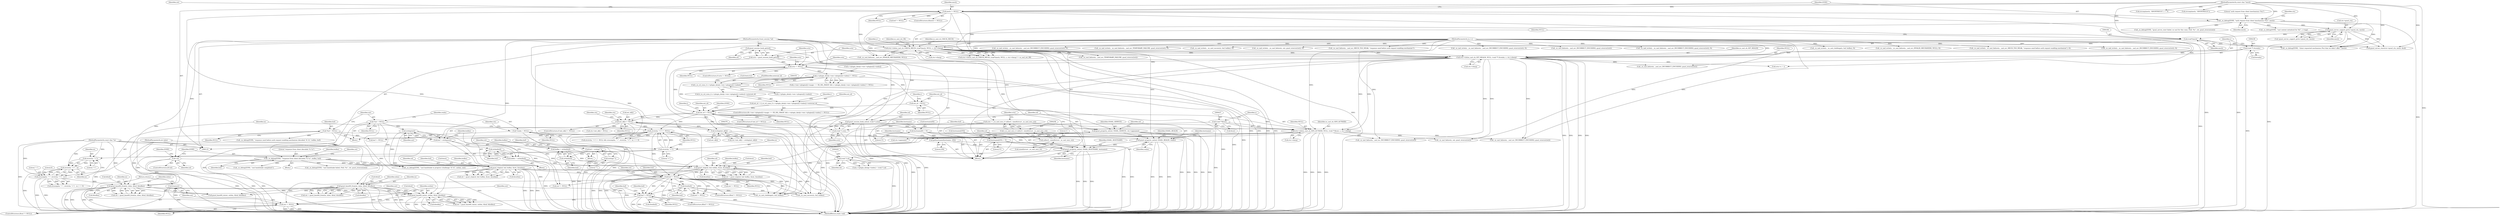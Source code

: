 digraph "0_jabberd2_8416ae54ecefa670534f27a31db71d048b9c7f16_0@API" {
"1000689" [label="(Call,free(out))"];
"1000686" [label="(Call,out != NULL)"];
"1000614" [label="(Call,gsasl_base64_to(out, outlen, &buf, &buflen))"];
"1000446" [label="(Call,strdup(out))"];
"1000144" [label="(Call,*out = NULL)"];
"1000486" [label="(Call,gsasl_base64_from(in, inlen, &buf, &buflen))"];
"1000456" [label="(Call,strstr(in, \"<\"))"];
"1000124" [label="(MethodParameterIn,const char *in)"];
"1000461" [label="(Call,strncmp(in, \"=\", strstr(in, \"<\") - in ))"];
"1000464" [label="(Call,strstr(in, \"<\") - in)"];
"1000465" [label="(Call,strstr(in, \"<\"))"];
"1000125" [label="(MethodParameterIn,int inlen)"];
"1000533" [label="(Call,gsasl_base64_from(in, inlen, &buf, &buflen))"];
"1000680" [label="(Call,buf != NULL)"];
"1000599" [label="(Call,buf != NULL)"];
"1000590" [label="(Call,gsasl_step(sd, buf, buflen, &out, &outlen))"];
"1000561" [label="(Call,!sd)"];
"1000122" [label="(MethodParameterIn,Gsasl_session *sd)"];
"1000583" [label="(Call,_sx_debug(ZONE, \"response from client (decoded: %.*s)\", buflen, buf))"];
"1000140" [label="(Call,*buf = NULL)"];
"1000521" [label="(Call,gsasl_step(sd, buf, buflen, &out, &outlen))"];
"1000423" [label="(Call,(void *) sd)"];
"1000301" [label="(Call,gsasl_property_set(sd, GSASL_HOSTNAME, hostname))"];
"1000284" [label="(Call,gsasl_property_set(sd, GSASL_REALM, realm))"];
"1000278" [label="(Call,gsasl_property_set(sd, GSASL_SERVICE, ctx->appname))"];
"1000273" [label="(Call,gsasl_session_hook_set(sd, (void *) sctx))"];
"1000247" [label="(Call,gsasl_session_hook_get(sd))"];
"1000275" [label="(Call,(void *) sctx)"];
"1000255" [label="(Call,sctx = (_sx_sasl_sess_t) calloc(1, sizeof(struct _sx_sasl_sess_st)))"];
"1000257" [label="(Call,(_sx_sasl_sess_t) calloc(1, sizeof(struct _sx_sasl_sess_st)))"];
"1000259" [label="(Call,calloc(1, sizeof(struct _sx_sasl_sess_st)))"];
"1000148" [label="(Call,*realm = NULL)"];
"1000293" [label="(Call,gethostname(hostname, 256))"];
"1000288" [label="(Call,hostname[0] = '\0')"];
"1000296" [label="(Call,hostname[255] = '\0')"];
"1000450" [label="(Call,strlen(buf))"];
"1000444" [label="(Call,buf = strdup(out))"];
"1000480" [label="(Call,strlen(buf))"];
"1000474" [label="(Call,buf = strdup(\"\"))"];
"1000476" [label="(Call,strdup(\"\"))"];
"1000478" [label="(Call,buflen = strlen(buf))"];
"1000448" [label="(Call,buflen = strlen(buf))"];
"1000436" [label="(Call,(void **)&out)"];
"1000455" [label="(Call,strstr(in, \"<\") != NULL)"];
"1000383" [label="(Call,ext_id[i] != NULL)"];
"1000395" [label="(Call,strdup(ext_id[i]))"];
"1000369" [label="(Call,ext_id != NULL)"];
"1000305" [label="(Call,ext_id = NULL)"];
"1000250" [label="(Call,sctx != NULL)"];
"1000245" [label="(Call,sctx = gsasl_session_hook_get(sd))"];
"1000234" [label="(Call,(ctx->cb)(sx_sasl_cb_GET_REALM, NULL, (void **) &realm, s, ctx->cbarg))"];
"1000181" [label="(Call,(ctx->cb)(sx_sasl_cb_CHECK_MECH, (void*)mech, NULL, s, ctx->cbarg))"];
"1000183" [label="(Call,(void*)mech)"];
"1000175" [label="(Call,gsasl_server_support_p(ctx->gsasl_ctx, mech))"];
"1000168" [label="(Call,_sx_debug(ZONE, \"auth request from client (mechanism=%s)\", mech))"];
"1000164" [label="(Call,mech != NULL)"];
"1000123" [label="(MethodParameterIn,const char *mech)"];
"1000120" [label="(MethodParameterIn,sx_t s)"];
"1000237" [label="(Call,(void **) &realm)"];
"1000349" [label="(Call,ext_id = ((_sx_ssl_conn_t) s->plugin_data[s->env->plugins[i]->index])->external_id)"];
"1000334" [label="(Call,s->plugin_data[s->env->plugins[i]->index] != NULL)"];
"1000352" [label="(Call,(_sx_ssl_conn_t) s->plugin_data[s->env->plugins[i]->index])"];
"1000433" [label="(Call,(ctx->cb)(sx_sasl_cb_GEN_AUTHZID, NULL, (void **)&out, s, ctx->cbarg))"];
"1000602" [label="(Call,free(buf))"];
"1000440" [label="(Identifier,s)"];
"1000680" [label="(Call,buf != NULL)"];
"1000175" [label="(Call,gsasl_server_support_p(ctx->gsasl_ctx, mech))"];
"1000188" [label="(Call,ctx->cbarg)"];
"1000249" [label="(ControlStructure,if (sctx != NULL))"];
"1000445" [label="(Identifier,buf)"];
"1000447" [label="(Identifier,out)"];
"1000349" [label="(Call,ext_id = ((_sx_ssl_conn_t) s->plugin_data[s->env->plugins[i]->index])->external_id)"];
"1000124" [label="(MethodParameterIn,const char *in)"];
"1000145" [label="(Identifier,out)"];
"1000166" [label="(Identifier,NULL)"];
"1000609" [label="(Call,_sx_debug(ZONE, \"sasl handshake completed\"))"];
"1000290" [label="(Identifier,hostname)"];
"1000530" [label="(Block,)"];
"1000531" [label="(Call,ret = gsasl_base64_from(in, inlen, &buf, &buflen))"];
"1000585" [label="(Literal,\"response from client (decoded: %.*s)\")"];
"1000564" [label="(Call,_sx_debug(ZONE, \"response send before auth request enabling mechanism (decoded: %.*s)\", buflen, buf))"];
"1000735" [label="(Call,_sx_sasl_failure(s, _sasl_err_INCORRECT_ENCODING, gsasl_strerror(ret)))"];
"1000435" [label="(Identifier,NULL)"];
"1000464" [label="(Call,strstr(in, \"<\") - in)"];
"1000617" [label="(Call,&buf)"];
"1000602" [label="(Call,free(buf))"];
"1000410" [label="(Identifier,ZONE)"];
"1000183" [label="(Call,(void*)mech)"];
"1000626" [label="(Call,_sx_nad_write(s, _sx_sasl_success(s, buf, buflen), 0))"];
"1000470" [label="(Block,)"];
"1000248" [label="(Identifier,sd)"];
"1000577" [label="(Call,buf != NULL)"];
"1000295" [label="(Literal,256)"];
"1000404" [label="(Identifier,ctx)"];
"1000247" [label="(Call,gsasl_session_hook_get(sd))"];
"1000513" [label="(Call,buf != NULL)"];
"1000583" [label="(Call,_sx_debug(ZONE, \"response from client (decoded: %.*s)\", buflen, buf))"];
"1000797" [label="(Call,_sx_nad_write(s, _sx_sasl_failure(s, out, gsasl_strerror(ret)), 0))"];
"1000590" [label="(Call,gsasl_step(sd, buf, buflen, &out, &outlen))"];
"1000689" [label="(Call,free(out))"];
"1000423" [label="(Call,(void *) sd)"];
"1000742" [label="(Call,buf != NULL)"];
"1000310" [label="(Identifier,i)"];
"1000250" [label="(Call,sctx != NULL)"];
"1000718" [label="(Call,_sx_sasl_challenge(s, buf, buflen))"];
"1000354" [label="(Call,s->plugin_data[s->env->plugins[i]->index])"];
"1000601" [label="(Identifier,NULL)"];
"1000433" [label="(Call,(ctx->cb)(sx_sasl_cb_GEN_AUTHZID, NULL, (void **)&out, s, ctx->cbarg))"];
"1000560" [label="(ControlStructure,if(!sd))"];
"1000169" [label="(Identifier,ZONE)"];
"1000351" [label="(Call,((_sx_ssl_conn_t) s->plugin_data[s->env->plugins[i]->index])->external_id)"];
"1000606" [label="(Identifier,ret)"];
"1000561" [label="(Call,!sd)"];
"1000599" [label="(Call,buf != NULL)"];
"1000444" [label="(Call,buf = strdup(out))"];
"1000286" [label="(Identifier,GSASL_REALM)"];
"1000253" [label="(Call,free(sctx))"];
"1000335" [label="(Call,s->plugin_data[s->env->plugins[i]->index])"];
"1000533" [label="(Call,gsasl_base64_from(in, inlen, &buf, &buflen))"];
"1000588" [label="(Call,ret = gsasl_step(sd, buf, buflen, &out, &outlen))"];
"1000167" [label="(Block,)"];
"1000489" [label="(Call,&buf)"];
"1000296" [label="(Call,hostname[255] = '\0')"];
"1000522" [label="(Identifier,sd)"];
"1000593" [label="(Identifier,buflen)"];
"1000805" [label="(MethodReturn,static void)"];
"1000565" [label="(Identifier,ZONE)"];
"1000176" [label="(Call,ctx->gsasl_ctx)"];
"1000383" [label="(Call,ext_id[i] != NULL)"];
"1000305" [label="(Call,ext_id = NULL)"];
"1000146" [label="(Identifier,NULL)"];
"1000690" [label="(Identifier,out)"];
"1000289" [label="(Call,hostname[0])"];
"1000462" [label="(Identifier,in)"];
"1000681" [label="(Identifier,buf)"];
"1000524" [label="(Identifier,buflen)"];
"1000182" [label="(Identifier,sx_sasl_cb_CHECK_MECH)"];
"1000475" [label="(Identifier,buf)"];
"1000755" [label="(Call,out != NULL)"];
"1000532" [label="(Identifier,ret)"];
"1000477" [label="(Literal,\"\")"];
"1000598" [label="(ControlStructure,if(buf != NULL))"];
"1000370" [label="(Identifier,ext_id)"];
"1000425" [label="(Identifier,sd)"];
"1000187" [label="(Identifier,s)"];
"1000460" [label="(Call,strncmp(in, \"=\", strstr(in, \"<\") - in ) == 0)"];
"1000278" [label="(Call,gsasl_property_set(sd, GSASL_SERVICE, ctx->appname))"];
"1000142" [label="(Identifier,NULL)"];
"1000126" [label="(Block,)"];
"1000120" [label="(MethodParameterIn,sx_t s)"];
"1000600" [label="(Identifier,buf)"];
"1000525" [label="(Call,&out)"];
"1000306" [label="(Identifier,ext_id)"];
"1000427" [label="(Call,strcmp(mech, \"ANONYMOUS\") == 0)"];
"1000468" [label="(Identifier,in)"];
"1000521" [label="(Call,gsasl_step(sd, buf, buflen, &out, &outlen))"];
"1000520" [label="(Identifier,ret)"];
"1000382" [label="(ControlStructure,if (ext_id[i] != NULL))"];
"1000251" [label="(Identifier,sctx)"];
"1000448" [label="(Call,buflen = strlen(buf))"];
"1000307" [label="(Identifier,NULL)"];
"1000679" [label="(ControlStructure,if(buf != NULL))"];
"1000799" [label="(Call,_sx_sasl_failure(s, out, gsasl_strerror(ret)))"];
"1000527" [label="(Call,&outlen)"];
"1000538" [label="(Call,&buflen)"];
"1000298" [label="(Identifier,hostname)"];
"1000389" [label="(Call,ctx->ext_id[i] = strdup(ext_id[i]))"];
"1000254" [label="(Identifier,sctx)"];
"1000242" [label="(Call,ctx->cbarg)"];
"1000255" [label="(Call,sctx = (_sx_sasl_sess_t) calloc(1, sizeof(struct _sx_sasl_sess_st)))"];
"1000294" [label="(Identifier,hostname)"];
"1000409" [label="(Call,_sx_debug(ZONE, \"sasl context initialised for %d\", s->tag))"];
"1000122" [label="(MethodParameterIn,Gsasl_session *sd)"];
"1000158" [label="(Identifier,ctx)"];
"1000616" [label="(Identifier,outlen)"];
"1000304" [label="(Identifier,hostname)"];
"1000334" [label="(Call,s->plugin_data[s->env->plugins[i]->index] != NULL)"];
"1000571" [label="(Call,_sx_sasl_failure(s, _sasl_err_MECH_TOO_WEAK, \"response send before auth request enabling mechanism\"))"];
"1000348" [label="(Identifier,NULL)"];
"1000207" [label="(Call,gsasl_server_start(ctx->gsasl_ctx, mech, &sd))"];
"1000469" [label="(Literal,0)"];
"1000301" [label="(Call,gsasl_property_set(sd, GSASL_HOSTNAME, hostname))"];
"1000628" [label="(Call,_sx_sasl_success(s, buf, buflen))"];
"1000292" [label="(Literal,'\0')"];
"1000697" [label="(Call,_sx_debug(ZONE, \"sasl handshake in progress (challenge: %.*s)\", outlen, out))"];
"1000733" [label="(Call,_sx_nad_write(s, _sx_sasl_failure(s, _sasl_err_INCORRECT_ENCODING, gsasl_strerror(ret)), 0))"];
"1000438" [label="(Call,&out)"];
"1000368" [label="(ControlStructure,if (ext_id != NULL))"];
"1000252" [label="(Identifier,NULL)"];
"1000165" [label="(Identifier,mech)"];
"1000586" [label="(Identifier,buflen)"];
"1000236" [label="(Identifier,NULL)"];
"1000536" [label="(Call,&buf)"];
"1000123" [label="(MethodParameterIn,const char *mech)"];
"1000149" [label="(Identifier,realm)"];
"1000519" [label="(Call,ret = gsasl_step(sd, buf, buflen, &out, &outlen))"];
"1000367" [label="(FieldIdentifier,external_id)"];
"1000164" [label="(Call,mech != NULL)"];
"1000685" [label="(ControlStructure,if(out != NULL))"];
"1000684" [label="(Identifier,buf)"];
"1000535" [label="(Identifier,inlen)"];
"1000239" [label="(Call,&realm)"];
"1000476" [label="(Call,strdup(\"\"))"];
"1000235" [label="(Identifier,sx_sasl_cb_GET_REALM)"];
"1000174" [label="(Call,!gsasl_server_support_p(ctx->gsasl_ctx, mech))"];
"1000465" [label="(Call,strstr(in, \"<\"))"];
"1000553" [label="(Call,_sx_sasl_failure(s, _sasl_err_INCORRECT_ENCODING, gsasl_strerror(ret)))"];
"1000375" [label="(Identifier,i)"];
"1000474" [label="(Call,buf = strdup(\"\"))"];
"1000589" [label="(Identifier,ret)"];
"1000280" [label="(Identifier,GSASL_SERVICE)"];
"1000171" [label="(Identifier,mech)"];
"1000484" [label="(Call,ret = gsasl_base64_from(in, inlen, &buf, &buflen))"];
"1000369" [label="(Call,ext_id != NULL)"];
"1000261" [label="(Call,sizeof(struct _sx_sasl_sess_st))"];
"1000237" [label="(Call,(void **) &realm)"];
"1000219" [label="(Call,_sx_debug(ZONE, \"gsasl_server_start failed, no sasl for this conn; (%d): %s\", ret, gsasl_strerror(ret)))"];
"1000614" [label="(Call,gsasl_base64_to(out, outlen, &buf, &buflen))"];
"1000293" [label="(Call,gethostname(hostname, 256))"];
"1000612" [label="(Call,ret = gsasl_base64_to(out, outlen, &buf, &buflen))"];
"1000163" [label="(ControlStructure,if(mech != NULL))"];
"1000504" [label="(Call,_sx_nad_write(s, _sx_sasl_failure(s, _sasl_err_INCORRECT_ENCODING, gsasl_strerror(ret)), 0))"];
"1000401" [label="(Call,ctx->ext_id[i] = NULL)"];
"1000506" [label="(Call,_sx_sasl_failure(s, _sasl_err_INCORRECT_ENCODING, gsasl_strerror(ret)))"];
"1000260" [label="(Literal,1)"];
"1000454" [label="(Call,strstr(in, \"<\") != NULL && strncmp(in, \"=\", strstr(in, \"<\") - in ) == 0)"];
"1000387" [label="(Identifier,NULL)"];
"1000392" [label="(Identifier,ctx)"];
"1000256" [label="(Identifier,sctx)"];
"1000259" [label="(Call,calloc(1, sizeof(struct _sx_sasl_sess_st)))"];
"1000384" [label="(Call,ext_id[i])"];
"1000141" [label="(Identifier,buf)"];
"1000177" [label="(Identifier,ctx)"];
"1000241" [label="(Identifier,s)"];
"1000279" [label="(Identifier,sd)"];
"1000673" [label="(Call,_sx_sasl_failure(s, _sasl_err_INCORRECT_ENCODING, gsasl_strerror(ret)))"];
"1000461" [label="(Call,strncmp(in, \"=\", strstr(in, \"<\") - in ))"];
"1000446" [label="(Call,strdup(out))"];
"1000686" [label="(Call,out != NULL)"];
"1000415" [label="(Call,s->plugin_data[p->index] = (void *) sd)"];
"1000321" [label="(ControlStructure,if(s->env->plugins[i]->magic == SX_SSL_MAGIC && s->plugin_data[s->env->plugins[i]->index] != NULL))"];
"1000322" [label="(Call,s->env->plugins[i]->magic == SX_SSL_MAGIC && s->plugin_data[s->env->plugins[i]->index] != NULL)"];
"1000234" [label="(Call,(ctx->cb)(sx_sasl_cb_GET_REALM, NULL, (void **) &realm, s, ctx->cbarg))"];
"1000284" [label="(Call,gsasl_property_set(sd, GSASL_REALM, realm))"];
"1000140" [label="(Call,*buf = NULL)"];
"1000491" [label="(Call,&buflen)"];
"1000479" [label="(Identifier,buflen)"];
"1000463" [label="(Literal,\"=\")"];
"1000148" [label="(Call,*realm = NULL)"];
"1000704" [label="(Call,gsasl_base64_to(out, outlen, &buf, &buflen))"];
"1000300" [label="(Literal,'\0')"];
"1000191" [label="(Identifier,sx_sasl_ret_OK)"];
"1000487" [label="(Identifier,in)"];
"1000687" [label="(Identifier,out)"];
"1000168" [label="(Call,_sx_debug(ZONE, \"auth request from client (mechanism=%s)\", mech))"];
"1000144" [label="(Call,*out = NULL)"];
"1000748" [label="(Call,out != NULL)"];
"1000523" [label="(Identifier,buf)"];
"1000441" [label="(Call,ctx->cbarg)"];
"1000193" [label="(Call,_sx_debug(ZONE, \"client requested mechanism (%s) that we didn't offer\", mech))"];
"1000596" [label="(Call,&outlen)"];
"1000287" [label="(Identifier,realm)"];
"1000466" [label="(Identifier,in)"];
"1000436" [label="(Call,(void **)&out)"];
"1000185" [label="(Identifier,mech)"];
"1000179" [label="(Identifier,mech)"];
"1000716" [label="(Call,_sx_nad_write(s, _sx_sasl_challenge(s, buf, buflen), 0))"];
"1000263" [label="(Call,sctx->s = s)"];
"1000451" [label="(Identifier,buf)"];
"1000449" [label="(Identifier,buflen)"];
"1000245" [label="(Call,sctx = gsasl_session_hook_get(sd))"];
"1000197" [label="(Call,_sx_nad_write(s, _sx_sasl_failure(s, _sasl_err_INVALID_MECHANISM, NULL), 0))"];
"1000432" [label="(Block,)"];
"1000302" [label="(Identifier,sd)"];
"1000450" [label="(Call,strlen(buf))"];
"1000459" [label="(Identifier,NULL)"];
"1000467" [label="(Literal,\"<\")"];
"1000619" [label="(Call,&buflen)"];
"1000180" [label="(Call,(ctx->cb)(sx_sasl_cb_CHECK_MECH, (void*)mech, NULL, s, ctx->cbarg) != sx_sasl_ret_OK)"];
"1000281" [label="(Call,ctx->appname)"];
"1000396" [label="(Call,ext_id[i])"];
"1000480" [label="(Call,strlen(buf))"];
"1000274" [label="(Identifier,sd)"];
"1000170" [label="(Literal,\"auth request from client (mechanism=%s)\")"];
"1000615" [label="(Identifier,out)"];
"1000682" [label="(Identifier,NULL)"];
"1000277" [label="(Identifier,sctx)"];
"1000428" [label="(Call,strcmp(mech, \"ANONYMOUS\"))"];
"1000456" [label="(Call,strstr(in, \"<\"))"];
"1000455" [label="(Call,strstr(in, \"<\") != NULL)"];
"1000481" [label="(Identifier,buf)"];
"1000591" [label="(Identifier,sd)"];
"1000181" [label="(Call,(ctx->cb)(sx_sasl_cb_CHECK_MECH, (void*)mech, NULL, s, ctx->cbarg))"];
"1000125" [label="(MethodParameterIn,int inlen)"];
"1000478" [label="(Call,buflen = strlen(buf))"];
"1000603" [label="(Identifier,buf)"];
"1000569" [label="(Call,_sx_nad_write(s, _sx_sasl_failure(s, _sasl_err_MECH_TOO_WEAK, \"response send before auth request enabling mechanism\"), 0))"];
"1000458" [label="(Literal,\"<\")"];
"1000273" [label="(Call,gsasl_session_hook_set(sd, (void *) sctx))"];
"1000371" [label="(Identifier,NULL)"];
"1000186" [label="(Identifier,NULL)"];
"1000350" [label="(Identifier,ext_id)"];
"1000457" [label="(Identifier,in)"];
"1000592" [label="(Identifier,buf)"];
"1000584" [label="(Identifier,ZONE)"];
"1000303" [label="(Identifier,GSASL_HOSTNAME)"];
"1000297" [label="(Call,hostname[255])"];
"1000691" [label="(Return,return;)"];
"1000534" [label="(Identifier,in)"];
"1000199" [label="(Call,_sx_sasl_failure(s, _sasl_err_INVALID_MECHANISM, NULL))"];
"1000395" [label="(Call,strdup(ext_id[i]))"];
"1000671" [label="(Call,_sx_nad_write(s, _sx_sasl_failure(s, _sasl_err_INCORRECT_ENCODING, gsasl_strerror(ret)), 0))"];
"1000488" [label="(Identifier,inlen)"];
"1000551" [label="(Call,_sx_nad_write(s, _sx_sasl_failure(s, _sasl_err_INCORRECT_ENCODING, gsasl_strerror(ret)), 0))"];
"1000486" [label="(Call,gsasl_base64_from(in, inlen, &buf, &buflen))"];
"1000257" [label="(Call,(_sx_sasl_sess_t) calloc(1, sizeof(struct _sx_sasl_sess_st)))"];
"1000227" [label="(Call,_sx_sasl_failure(s, _sasl_err_TEMPORARY_FAILURE, gsasl_strerror(ret)))"];
"1000760" [label="(Call,_sx_debug(ZONE, \"sasl handshake failed; (%d): %s\", ret, gsasl_strerror(ret)))"];
"1000288" [label="(Call,hostname[0] = '\0')"];
"1000352" [label="(Call,(_sx_ssl_conn_t) s->plugin_data[s->env->plugins[i]->index])"];
"1000594" [label="(Call,&out)"];
"1000562" [label="(Identifier,sd)"];
"1000150" [label="(Identifier,NULL)"];
"1000688" [label="(Identifier,NULL)"];
"1000275" [label="(Call,(void *) sctx)"];
"1000587" [label="(Identifier,buf)"];
"1000285" [label="(Identifier,sd)"];
"1000434" [label="(Identifier,sx_sasl_cb_GEN_AUTHZID)"];
"1000265" [label="(Identifier,sctx)"];
"1000225" [label="(Call,_sx_nad_write(s, _sx_sasl_failure(s, _sasl_err_TEMPORARY_FAILURE, gsasl_strerror(ret)), 0))"];
"1000320" [label="(Identifier,i)"];
"1000246" [label="(Identifier,sctx)"];
"1000683" [label="(Call,free(buf))"];
"1000689" -> "1000685"  [label="AST: "];
"1000689" -> "1000690"  [label="CFG: "];
"1000690" -> "1000689"  [label="AST: "];
"1000691" -> "1000689"  [label="CFG: "];
"1000689" -> "1000805"  [label="DDG: "];
"1000686" -> "1000689"  [label="DDG: "];
"1000686" -> "1000685"  [label="AST: "];
"1000686" -> "1000688"  [label="CFG: "];
"1000687" -> "1000686"  [label="AST: "];
"1000688" -> "1000686"  [label="AST: "];
"1000690" -> "1000686"  [label="CFG: "];
"1000691" -> "1000686"  [label="CFG: "];
"1000686" -> "1000805"  [label="DDG: "];
"1000686" -> "1000805"  [label="DDG: "];
"1000686" -> "1000805"  [label="DDG: "];
"1000614" -> "1000686"  [label="DDG: "];
"1000680" -> "1000686"  [label="DDG: "];
"1000599" -> "1000686"  [label="DDG: "];
"1000614" -> "1000612"  [label="AST: "];
"1000614" -> "1000619"  [label="CFG: "];
"1000615" -> "1000614"  [label="AST: "];
"1000616" -> "1000614"  [label="AST: "];
"1000617" -> "1000614"  [label="AST: "];
"1000619" -> "1000614"  [label="AST: "];
"1000612" -> "1000614"  [label="CFG: "];
"1000614" -> "1000805"  [label="DDG: "];
"1000614" -> "1000805"  [label="DDG: "];
"1000614" -> "1000805"  [label="DDG: "];
"1000614" -> "1000612"  [label="DDG: "];
"1000614" -> "1000612"  [label="DDG: "];
"1000614" -> "1000612"  [label="DDG: "];
"1000614" -> "1000612"  [label="DDG: "];
"1000446" -> "1000614"  [label="DDG: "];
"1000144" -> "1000614"  [label="DDG: "];
"1000486" -> "1000614"  [label="DDG: "];
"1000486" -> "1000614"  [label="DDG: "];
"1000533" -> "1000614"  [label="DDG: "];
"1000533" -> "1000614"  [label="DDG: "];
"1000446" -> "1000444"  [label="AST: "];
"1000446" -> "1000447"  [label="CFG: "];
"1000447" -> "1000446"  [label="AST: "];
"1000444" -> "1000446"  [label="CFG: "];
"1000446" -> "1000444"  [label="DDG: "];
"1000144" -> "1000446"  [label="DDG: "];
"1000446" -> "1000697"  [label="DDG: "];
"1000446" -> "1000755"  [label="DDG: "];
"1000144" -> "1000126"  [label="AST: "];
"1000144" -> "1000146"  [label="CFG: "];
"1000145" -> "1000144"  [label="AST: "];
"1000146" -> "1000144"  [label="AST: "];
"1000149" -> "1000144"  [label="CFG: "];
"1000144" -> "1000805"  [label="DDG: "];
"1000144" -> "1000697"  [label="DDG: "];
"1000144" -> "1000755"  [label="DDG: "];
"1000486" -> "1000484"  [label="AST: "];
"1000486" -> "1000491"  [label="CFG: "];
"1000487" -> "1000486"  [label="AST: "];
"1000488" -> "1000486"  [label="AST: "];
"1000489" -> "1000486"  [label="AST: "];
"1000491" -> "1000486"  [label="AST: "];
"1000484" -> "1000486"  [label="CFG: "];
"1000486" -> "1000805"  [label="DDG: "];
"1000486" -> "1000805"  [label="DDG: "];
"1000486" -> "1000805"  [label="DDG: "];
"1000486" -> "1000805"  [label="DDG: "];
"1000486" -> "1000484"  [label="DDG: "];
"1000486" -> "1000484"  [label="DDG: "];
"1000486" -> "1000484"  [label="DDG: "];
"1000486" -> "1000484"  [label="DDG: "];
"1000456" -> "1000486"  [label="DDG: "];
"1000461" -> "1000486"  [label="DDG: "];
"1000124" -> "1000486"  [label="DDG: "];
"1000125" -> "1000486"  [label="DDG: "];
"1000486" -> "1000704"  [label="DDG: "];
"1000486" -> "1000704"  [label="DDG: "];
"1000456" -> "1000455"  [label="AST: "];
"1000456" -> "1000458"  [label="CFG: "];
"1000457" -> "1000456"  [label="AST: "];
"1000458" -> "1000456"  [label="AST: "];
"1000459" -> "1000456"  [label="CFG: "];
"1000456" -> "1000805"  [label="DDG: "];
"1000456" -> "1000455"  [label="DDG: "];
"1000456" -> "1000455"  [label="DDG: "];
"1000124" -> "1000456"  [label="DDG: "];
"1000456" -> "1000465"  [label="DDG: "];
"1000124" -> "1000119"  [label="AST: "];
"1000124" -> "1000805"  [label="DDG: "];
"1000124" -> "1000461"  [label="DDG: "];
"1000124" -> "1000465"  [label="DDG: "];
"1000124" -> "1000464"  [label="DDG: "];
"1000124" -> "1000533"  [label="DDG: "];
"1000461" -> "1000460"  [label="AST: "];
"1000461" -> "1000464"  [label="CFG: "];
"1000462" -> "1000461"  [label="AST: "];
"1000463" -> "1000461"  [label="AST: "];
"1000464" -> "1000461"  [label="AST: "];
"1000469" -> "1000461"  [label="CFG: "];
"1000461" -> "1000805"  [label="DDG: "];
"1000461" -> "1000805"  [label="DDG: "];
"1000461" -> "1000460"  [label="DDG: "];
"1000461" -> "1000460"  [label="DDG: "];
"1000461" -> "1000460"  [label="DDG: "];
"1000464" -> "1000461"  [label="DDG: "];
"1000464" -> "1000461"  [label="DDG: "];
"1000464" -> "1000468"  [label="CFG: "];
"1000465" -> "1000464"  [label="AST: "];
"1000468" -> "1000464"  [label="AST: "];
"1000464" -> "1000805"  [label="DDG: "];
"1000465" -> "1000464"  [label="DDG: "];
"1000465" -> "1000464"  [label="DDG: "];
"1000465" -> "1000467"  [label="CFG: "];
"1000466" -> "1000465"  [label="AST: "];
"1000467" -> "1000465"  [label="AST: "];
"1000468" -> "1000465"  [label="CFG: "];
"1000125" -> "1000119"  [label="AST: "];
"1000125" -> "1000805"  [label="DDG: "];
"1000125" -> "1000533"  [label="DDG: "];
"1000533" -> "1000531"  [label="AST: "];
"1000533" -> "1000538"  [label="CFG: "];
"1000534" -> "1000533"  [label="AST: "];
"1000535" -> "1000533"  [label="AST: "];
"1000536" -> "1000533"  [label="AST: "];
"1000538" -> "1000533"  [label="AST: "];
"1000531" -> "1000533"  [label="CFG: "];
"1000533" -> "1000805"  [label="DDG: "];
"1000533" -> "1000805"  [label="DDG: "];
"1000533" -> "1000805"  [label="DDG: "];
"1000533" -> "1000805"  [label="DDG: "];
"1000533" -> "1000531"  [label="DDG: "];
"1000533" -> "1000531"  [label="DDG: "];
"1000533" -> "1000531"  [label="DDG: "];
"1000533" -> "1000531"  [label="DDG: "];
"1000533" -> "1000704"  [label="DDG: "];
"1000533" -> "1000704"  [label="DDG: "];
"1000680" -> "1000679"  [label="AST: "];
"1000680" -> "1000682"  [label="CFG: "];
"1000681" -> "1000680"  [label="AST: "];
"1000682" -> "1000680"  [label="AST: "];
"1000684" -> "1000680"  [label="CFG: "];
"1000687" -> "1000680"  [label="CFG: "];
"1000680" -> "1000805"  [label="DDG: "];
"1000680" -> "1000805"  [label="DDG: "];
"1000599" -> "1000680"  [label="DDG: "];
"1000599" -> "1000680"  [label="DDG: "];
"1000602" -> "1000680"  [label="DDG: "];
"1000680" -> "1000683"  [label="DDG: "];
"1000599" -> "1000598"  [label="AST: "];
"1000599" -> "1000601"  [label="CFG: "];
"1000600" -> "1000599"  [label="AST: "];
"1000601" -> "1000599"  [label="AST: "];
"1000603" -> "1000599"  [label="CFG: "];
"1000606" -> "1000599"  [label="CFG: "];
"1000599" -> "1000805"  [label="DDG: "];
"1000599" -> "1000805"  [label="DDG: "];
"1000590" -> "1000599"  [label="DDG: "];
"1000521" -> "1000599"  [label="DDG: "];
"1000455" -> "1000599"  [label="DDG: "];
"1000164" -> "1000599"  [label="DDG: "];
"1000433" -> "1000599"  [label="DDG: "];
"1000599" -> "1000602"  [label="DDG: "];
"1000599" -> "1000628"  [label="DDG: "];
"1000599" -> "1000718"  [label="DDG: "];
"1000599" -> "1000742"  [label="DDG: "];
"1000599" -> "1000742"  [label="DDG: "];
"1000599" -> "1000748"  [label="DDG: "];
"1000599" -> "1000755"  [label="DDG: "];
"1000590" -> "1000588"  [label="AST: "];
"1000590" -> "1000596"  [label="CFG: "];
"1000591" -> "1000590"  [label="AST: "];
"1000592" -> "1000590"  [label="AST: "];
"1000593" -> "1000590"  [label="AST: "];
"1000594" -> "1000590"  [label="AST: "];
"1000596" -> "1000590"  [label="AST: "];
"1000588" -> "1000590"  [label="CFG: "];
"1000590" -> "1000805"  [label="DDG: "];
"1000590" -> "1000805"  [label="DDG: "];
"1000590" -> "1000805"  [label="DDG: "];
"1000590" -> "1000805"  [label="DDG: "];
"1000590" -> "1000588"  [label="DDG: "];
"1000590" -> "1000588"  [label="DDG: "];
"1000590" -> "1000588"  [label="DDG: "];
"1000590" -> "1000588"  [label="DDG: "];
"1000590" -> "1000588"  [label="DDG: "];
"1000561" -> "1000590"  [label="DDG: "];
"1000122" -> "1000590"  [label="DDG: "];
"1000583" -> "1000590"  [label="DDG: "];
"1000583" -> "1000590"  [label="DDG: "];
"1000590" -> "1000628"  [label="DDG: "];
"1000590" -> "1000718"  [label="DDG: "];
"1000561" -> "1000560"  [label="AST: "];
"1000561" -> "1000562"  [label="CFG: "];
"1000562" -> "1000561"  [label="AST: "];
"1000565" -> "1000561"  [label="CFG: "];
"1000584" -> "1000561"  [label="CFG: "];
"1000561" -> "1000805"  [label="DDG: "];
"1000561" -> "1000805"  [label="DDG: "];
"1000122" -> "1000561"  [label="DDG: "];
"1000122" -> "1000119"  [label="AST: "];
"1000122" -> "1000805"  [label="DDG: "];
"1000122" -> "1000247"  [label="DDG: "];
"1000122" -> "1000273"  [label="DDG: "];
"1000122" -> "1000278"  [label="DDG: "];
"1000122" -> "1000284"  [label="DDG: "];
"1000122" -> "1000301"  [label="DDG: "];
"1000122" -> "1000423"  [label="DDG: "];
"1000122" -> "1000521"  [label="DDG: "];
"1000583" -> "1000530"  [label="AST: "];
"1000583" -> "1000587"  [label="CFG: "];
"1000584" -> "1000583"  [label="AST: "];
"1000585" -> "1000583"  [label="AST: "];
"1000586" -> "1000583"  [label="AST: "];
"1000587" -> "1000583"  [label="AST: "];
"1000589" -> "1000583"  [label="CFG: "];
"1000583" -> "1000805"  [label="DDG: "];
"1000140" -> "1000583"  [label="DDG: "];
"1000583" -> "1000609"  [label="DDG: "];
"1000583" -> "1000697"  [label="DDG: "];
"1000583" -> "1000760"  [label="DDG: "];
"1000140" -> "1000126"  [label="AST: "];
"1000140" -> "1000142"  [label="CFG: "];
"1000141" -> "1000140"  [label="AST: "];
"1000142" -> "1000140"  [label="AST: "];
"1000145" -> "1000140"  [label="CFG: "];
"1000140" -> "1000805"  [label="DDG: "];
"1000140" -> "1000513"  [label="DDG: "];
"1000140" -> "1000521"  [label="DDG: "];
"1000140" -> "1000564"  [label="DDG: "];
"1000521" -> "1000519"  [label="AST: "];
"1000521" -> "1000527"  [label="CFG: "];
"1000522" -> "1000521"  [label="AST: "];
"1000523" -> "1000521"  [label="AST: "];
"1000524" -> "1000521"  [label="AST: "];
"1000525" -> "1000521"  [label="AST: "];
"1000527" -> "1000521"  [label="AST: "];
"1000519" -> "1000521"  [label="CFG: "];
"1000521" -> "1000805"  [label="DDG: "];
"1000521" -> "1000805"  [label="DDG: "];
"1000521" -> "1000805"  [label="DDG: "];
"1000521" -> "1000805"  [label="DDG: "];
"1000521" -> "1000519"  [label="DDG: "];
"1000521" -> "1000519"  [label="DDG: "];
"1000521" -> "1000519"  [label="DDG: "];
"1000521" -> "1000519"  [label="DDG: "];
"1000521" -> "1000519"  [label="DDG: "];
"1000423" -> "1000521"  [label="DDG: "];
"1000450" -> "1000521"  [label="DDG: "];
"1000480" -> "1000521"  [label="DDG: "];
"1000478" -> "1000521"  [label="DDG: "];
"1000448" -> "1000521"  [label="DDG: "];
"1000436" -> "1000521"  [label="DDG: "];
"1000521" -> "1000628"  [label="DDG: "];
"1000521" -> "1000718"  [label="DDG: "];
"1000423" -> "1000415"  [label="AST: "];
"1000423" -> "1000425"  [label="CFG: "];
"1000424" -> "1000423"  [label="AST: "];
"1000425" -> "1000423"  [label="AST: "];
"1000415" -> "1000423"  [label="CFG: "];
"1000423" -> "1000805"  [label="DDG: "];
"1000423" -> "1000415"  [label="DDG: "];
"1000301" -> "1000423"  [label="DDG: "];
"1000301" -> "1000167"  [label="AST: "];
"1000301" -> "1000304"  [label="CFG: "];
"1000302" -> "1000301"  [label="AST: "];
"1000303" -> "1000301"  [label="AST: "];
"1000304" -> "1000301"  [label="AST: "];
"1000306" -> "1000301"  [label="CFG: "];
"1000301" -> "1000805"  [label="DDG: "];
"1000301" -> "1000805"  [label="DDG: "];
"1000301" -> "1000805"  [label="DDG: "];
"1000284" -> "1000301"  [label="DDG: "];
"1000293" -> "1000301"  [label="DDG: "];
"1000288" -> "1000301"  [label="DDG: "];
"1000296" -> "1000301"  [label="DDG: "];
"1000284" -> "1000167"  [label="AST: "];
"1000284" -> "1000287"  [label="CFG: "];
"1000285" -> "1000284"  [label="AST: "];
"1000286" -> "1000284"  [label="AST: "];
"1000287" -> "1000284"  [label="AST: "];
"1000290" -> "1000284"  [label="CFG: "];
"1000284" -> "1000805"  [label="DDG: "];
"1000284" -> "1000805"  [label="DDG: "];
"1000284" -> "1000805"  [label="DDG: "];
"1000278" -> "1000284"  [label="DDG: "];
"1000148" -> "1000284"  [label="DDG: "];
"1000278" -> "1000167"  [label="AST: "];
"1000278" -> "1000281"  [label="CFG: "];
"1000279" -> "1000278"  [label="AST: "];
"1000280" -> "1000278"  [label="AST: "];
"1000281" -> "1000278"  [label="AST: "];
"1000285" -> "1000278"  [label="CFG: "];
"1000278" -> "1000805"  [label="DDG: "];
"1000278" -> "1000805"  [label="DDG: "];
"1000278" -> "1000805"  [label="DDG: "];
"1000273" -> "1000278"  [label="DDG: "];
"1000273" -> "1000167"  [label="AST: "];
"1000273" -> "1000275"  [label="CFG: "];
"1000274" -> "1000273"  [label="AST: "];
"1000275" -> "1000273"  [label="AST: "];
"1000279" -> "1000273"  [label="CFG: "];
"1000273" -> "1000805"  [label="DDG: "];
"1000273" -> "1000805"  [label="DDG: "];
"1000247" -> "1000273"  [label="DDG: "];
"1000275" -> "1000273"  [label="DDG: "];
"1000247" -> "1000245"  [label="AST: "];
"1000247" -> "1000248"  [label="CFG: "];
"1000248" -> "1000247"  [label="AST: "];
"1000245" -> "1000247"  [label="CFG: "];
"1000247" -> "1000245"  [label="DDG: "];
"1000275" -> "1000277"  [label="CFG: "];
"1000276" -> "1000275"  [label="AST: "];
"1000277" -> "1000275"  [label="AST: "];
"1000275" -> "1000805"  [label="DDG: "];
"1000255" -> "1000275"  [label="DDG: "];
"1000255" -> "1000167"  [label="AST: "];
"1000255" -> "1000257"  [label="CFG: "];
"1000256" -> "1000255"  [label="AST: "];
"1000257" -> "1000255"  [label="AST: "];
"1000265" -> "1000255"  [label="CFG: "];
"1000255" -> "1000805"  [label="DDG: "];
"1000257" -> "1000255"  [label="DDG: "];
"1000257" -> "1000259"  [label="CFG: "];
"1000258" -> "1000257"  [label="AST: "];
"1000259" -> "1000257"  [label="AST: "];
"1000257" -> "1000805"  [label="DDG: "];
"1000259" -> "1000257"  [label="DDG: "];
"1000259" -> "1000261"  [label="CFG: "];
"1000260" -> "1000259"  [label="AST: "];
"1000261" -> "1000259"  [label="AST: "];
"1000148" -> "1000126"  [label="AST: "];
"1000148" -> "1000150"  [label="CFG: "];
"1000149" -> "1000148"  [label="AST: "];
"1000150" -> "1000148"  [label="AST: "];
"1000158" -> "1000148"  [label="CFG: "];
"1000148" -> "1000805"  [label="DDG: "];
"1000293" -> "1000167"  [label="AST: "];
"1000293" -> "1000295"  [label="CFG: "];
"1000294" -> "1000293"  [label="AST: "];
"1000295" -> "1000293"  [label="AST: "];
"1000298" -> "1000293"  [label="CFG: "];
"1000293" -> "1000805"  [label="DDG: "];
"1000288" -> "1000293"  [label="DDG: "];
"1000288" -> "1000167"  [label="AST: "];
"1000288" -> "1000292"  [label="CFG: "];
"1000289" -> "1000288"  [label="AST: "];
"1000292" -> "1000288"  [label="AST: "];
"1000294" -> "1000288"  [label="CFG: "];
"1000288" -> "1000805"  [label="DDG: "];
"1000296" -> "1000167"  [label="AST: "];
"1000296" -> "1000300"  [label="CFG: "];
"1000297" -> "1000296"  [label="AST: "];
"1000300" -> "1000296"  [label="AST: "];
"1000302" -> "1000296"  [label="CFG: "];
"1000296" -> "1000805"  [label="DDG: "];
"1000450" -> "1000448"  [label="AST: "];
"1000450" -> "1000451"  [label="CFG: "];
"1000451" -> "1000450"  [label="AST: "];
"1000448" -> "1000450"  [label="CFG: "];
"1000450" -> "1000448"  [label="DDG: "];
"1000444" -> "1000450"  [label="DDG: "];
"1000444" -> "1000432"  [label="AST: "];
"1000445" -> "1000444"  [label="AST: "];
"1000449" -> "1000444"  [label="CFG: "];
"1000444" -> "1000805"  [label="DDG: "];
"1000480" -> "1000478"  [label="AST: "];
"1000480" -> "1000481"  [label="CFG: "];
"1000481" -> "1000480"  [label="AST: "];
"1000478" -> "1000480"  [label="CFG: "];
"1000480" -> "1000478"  [label="DDG: "];
"1000474" -> "1000480"  [label="DDG: "];
"1000474" -> "1000470"  [label="AST: "];
"1000474" -> "1000476"  [label="CFG: "];
"1000475" -> "1000474"  [label="AST: "];
"1000476" -> "1000474"  [label="AST: "];
"1000479" -> "1000474"  [label="CFG: "];
"1000474" -> "1000805"  [label="DDG: "];
"1000476" -> "1000474"  [label="DDG: "];
"1000476" -> "1000477"  [label="CFG: "];
"1000477" -> "1000476"  [label="AST: "];
"1000478" -> "1000470"  [label="AST: "];
"1000479" -> "1000478"  [label="AST: "];
"1000520" -> "1000478"  [label="CFG: "];
"1000478" -> "1000805"  [label="DDG: "];
"1000448" -> "1000432"  [label="AST: "];
"1000449" -> "1000448"  [label="AST: "];
"1000520" -> "1000448"  [label="CFG: "];
"1000448" -> "1000805"  [label="DDG: "];
"1000436" -> "1000433"  [label="AST: "];
"1000436" -> "1000438"  [label="CFG: "];
"1000437" -> "1000436"  [label="AST: "];
"1000438" -> "1000436"  [label="AST: "];
"1000440" -> "1000436"  [label="CFG: "];
"1000436" -> "1000433"  [label="DDG: "];
"1000455" -> "1000454"  [label="AST: "];
"1000455" -> "1000459"  [label="CFG: "];
"1000459" -> "1000455"  [label="AST: "];
"1000462" -> "1000455"  [label="CFG: "];
"1000454" -> "1000455"  [label="CFG: "];
"1000455" -> "1000805"  [label="DDG: "];
"1000455" -> "1000454"  [label="DDG: "];
"1000455" -> "1000454"  [label="DDG: "];
"1000383" -> "1000455"  [label="DDG: "];
"1000369" -> "1000455"  [label="DDG: "];
"1000455" -> "1000513"  [label="DDG: "];
"1000383" -> "1000382"  [label="AST: "];
"1000383" -> "1000387"  [label="CFG: "];
"1000384" -> "1000383"  [label="AST: "];
"1000387" -> "1000383"  [label="AST: "];
"1000392" -> "1000383"  [label="CFG: "];
"1000404" -> "1000383"  [label="CFG: "];
"1000383" -> "1000805"  [label="DDG: "];
"1000383" -> "1000805"  [label="DDG: "];
"1000395" -> "1000383"  [label="DDG: "];
"1000369" -> "1000383"  [label="DDG: "];
"1000369" -> "1000383"  [label="DDG: "];
"1000383" -> "1000395"  [label="DDG: "];
"1000383" -> "1000401"  [label="DDG: "];
"1000383" -> "1000433"  [label="DDG: "];
"1000395" -> "1000389"  [label="AST: "];
"1000395" -> "1000396"  [label="CFG: "];
"1000396" -> "1000395"  [label="AST: "];
"1000389" -> "1000395"  [label="CFG: "];
"1000395" -> "1000805"  [label="DDG: "];
"1000395" -> "1000389"  [label="DDG: "];
"1000369" -> "1000395"  [label="DDG: "];
"1000369" -> "1000368"  [label="AST: "];
"1000369" -> "1000371"  [label="CFG: "];
"1000370" -> "1000369"  [label="AST: "];
"1000371" -> "1000369"  [label="AST: "];
"1000375" -> "1000369"  [label="CFG: "];
"1000410" -> "1000369"  [label="CFG: "];
"1000369" -> "1000805"  [label="DDG: "];
"1000369" -> "1000805"  [label="DDG: "];
"1000305" -> "1000369"  [label="DDG: "];
"1000349" -> "1000369"  [label="DDG: "];
"1000334" -> "1000369"  [label="DDG: "];
"1000250" -> "1000369"  [label="DDG: "];
"1000369" -> "1000433"  [label="DDG: "];
"1000305" -> "1000167"  [label="AST: "];
"1000305" -> "1000307"  [label="CFG: "];
"1000306" -> "1000305"  [label="AST: "];
"1000307" -> "1000305"  [label="AST: "];
"1000310" -> "1000305"  [label="CFG: "];
"1000250" -> "1000305"  [label="DDG: "];
"1000250" -> "1000249"  [label="AST: "];
"1000250" -> "1000252"  [label="CFG: "];
"1000251" -> "1000250"  [label="AST: "];
"1000252" -> "1000250"  [label="AST: "];
"1000254" -> "1000250"  [label="CFG: "];
"1000256" -> "1000250"  [label="CFG: "];
"1000250" -> "1000805"  [label="DDG: "];
"1000245" -> "1000250"  [label="DDG: "];
"1000234" -> "1000250"  [label="DDG: "];
"1000250" -> "1000253"  [label="DDG: "];
"1000250" -> "1000334"  [label="DDG: "];
"1000245" -> "1000167"  [label="AST: "];
"1000246" -> "1000245"  [label="AST: "];
"1000251" -> "1000245"  [label="CFG: "];
"1000245" -> "1000805"  [label="DDG: "];
"1000234" -> "1000167"  [label="AST: "];
"1000234" -> "1000242"  [label="CFG: "];
"1000235" -> "1000234"  [label="AST: "];
"1000236" -> "1000234"  [label="AST: "];
"1000237" -> "1000234"  [label="AST: "];
"1000241" -> "1000234"  [label="AST: "];
"1000242" -> "1000234"  [label="AST: "];
"1000246" -> "1000234"  [label="CFG: "];
"1000234" -> "1000805"  [label="DDG: "];
"1000234" -> "1000805"  [label="DDG: "];
"1000234" -> "1000805"  [label="DDG: "];
"1000234" -> "1000805"  [label="DDG: "];
"1000181" -> "1000234"  [label="DDG: "];
"1000181" -> "1000234"  [label="DDG: "];
"1000181" -> "1000234"  [label="DDG: "];
"1000164" -> "1000234"  [label="DDG: "];
"1000237" -> "1000234"  [label="DDG: "];
"1000120" -> "1000234"  [label="DDG: "];
"1000234" -> "1000263"  [label="DDG: "];
"1000234" -> "1000433"  [label="DDG: "];
"1000234" -> "1000433"  [label="DDG: "];
"1000234" -> "1000506"  [label="DDG: "];
"1000234" -> "1000628"  [label="DDG: "];
"1000234" -> "1000673"  [label="DDG: "];
"1000234" -> "1000718"  [label="DDG: "];
"1000234" -> "1000735"  [label="DDG: "];
"1000234" -> "1000799"  [label="DDG: "];
"1000181" -> "1000180"  [label="AST: "];
"1000181" -> "1000188"  [label="CFG: "];
"1000182" -> "1000181"  [label="AST: "];
"1000183" -> "1000181"  [label="AST: "];
"1000186" -> "1000181"  [label="AST: "];
"1000187" -> "1000181"  [label="AST: "];
"1000188" -> "1000181"  [label="AST: "];
"1000191" -> "1000181"  [label="CFG: "];
"1000181" -> "1000805"  [label="DDG: "];
"1000181" -> "1000805"  [label="DDG: "];
"1000181" -> "1000805"  [label="DDG: "];
"1000181" -> "1000805"  [label="DDG: "];
"1000181" -> "1000180"  [label="DDG: "];
"1000181" -> "1000180"  [label="DDG: "];
"1000181" -> "1000180"  [label="DDG: "];
"1000181" -> "1000180"  [label="DDG: "];
"1000181" -> "1000180"  [label="DDG: "];
"1000183" -> "1000181"  [label="DDG: "];
"1000164" -> "1000181"  [label="DDG: "];
"1000120" -> "1000181"  [label="DDG: "];
"1000181" -> "1000199"  [label="DDG: "];
"1000181" -> "1000199"  [label="DDG: "];
"1000181" -> "1000227"  [label="DDG: "];
"1000183" -> "1000185"  [label="CFG: "];
"1000184" -> "1000183"  [label="AST: "];
"1000185" -> "1000183"  [label="AST: "];
"1000186" -> "1000183"  [label="CFG: "];
"1000175" -> "1000183"  [label="DDG: "];
"1000123" -> "1000183"  [label="DDG: "];
"1000183" -> "1000193"  [label="DDG: "];
"1000183" -> "1000207"  [label="DDG: "];
"1000175" -> "1000174"  [label="AST: "];
"1000175" -> "1000179"  [label="CFG: "];
"1000176" -> "1000175"  [label="AST: "];
"1000179" -> "1000175"  [label="AST: "];
"1000174" -> "1000175"  [label="CFG: "];
"1000175" -> "1000805"  [label="DDG: "];
"1000175" -> "1000174"  [label="DDG: "];
"1000175" -> "1000174"  [label="DDG: "];
"1000168" -> "1000175"  [label="DDG: "];
"1000123" -> "1000175"  [label="DDG: "];
"1000175" -> "1000193"  [label="DDG: "];
"1000175" -> "1000207"  [label="DDG: "];
"1000175" -> "1000207"  [label="DDG: "];
"1000168" -> "1000167"  [label="AST: "];
"1000168" -> "1000171"  [label="CFG: "];
"1000169" -> "1000168"  [label="AST: "];
"1000170" -> "1000168"  [label="AST: "];
"1000171" -> "1000168"  [label="AST: "];
"1000177" -> "1000168"  [label="CFG: "];
"1000168" -> "1000805"  [label="DDG: "];
"1000164" -> "1000168"  [label="DDG: "];
"1000123" -> "1000168"  [label="DDG: "];
"1000168" -> "1000193"  [label="DDG: "];
"1000168" -> "1000219"  [label="DDG: "];
"1000168" -> "1000409"  [label="DDG: "];
"1000164" -> "1000163"  [label="AST: "];
"1000164" -> "1000166"  [label="CFG: "];
"1000165" -> "1000164"  [label="AST: "];
"1000166" -> "1000164"  [label="AST: "];
"1000169" -> "1000164"  [label="CFG: "];
"1000532" -> "1000164"  [label="CFG: "];
"1000164" -> "1000805"  [label="DDG: "];
"1000164" -> "1000805"  [label="DDG: "];
"1000164" -> "1000805"  [label="DDG: "];
"1000123" -> "1000164"  [label="DDG: "];
"1000164" -> "1000199"  [label="DDG: "];
"1000164" -> "1000577"  [label="DDG: "];
"1000123" -> "1000119"  [label="AST: "];
"1000123" -> "1000805"  [label="DDG: "];
"1000123" -> "1000193"  [label="DDG: "];
"1000123" -> "1000207"  [label="DDG: "];
"1000123" -> "1000427"  [label="DDG: "];
"1000123" -> "1000428"  [label="DDG: "];
"1000120" -> "1000119"  [label="AST: "];
"1000120" -> "1000805"  [label="DDG: "];
"1000120" -> "1000197"  [label="DDG: "];
"1000120" -> "1000199"  [label="DDG: "];
"1000120" -> "1000225"  [label="DDG: "];
"1000120" -> "1000227"  [label="DDG: "];
"1000120" -> "1000263"  [label="DDG: "];
"1000120" -> "1000433"  [label="DDG: "];
"1000120" -> "1000504"  [label="DDG: "];
"1000120" -> "1000506"  [label="DDG: "];
"1000120" -> "1000551"  [label="DDG: "];
"1000120" -> "1000553"  [label="DDG: "];
"1000120" -> "1000569"  [label="DDG: "];
"1000120" -> "1000571"  [label="DDG: "];
"1000120" -> "1000626"  [label="DDG: "];
"1000120" -> "1000628"  [label="DDG: "];
"1000120" -> "1000671"  [label="DDG: "];
"1000120" -> "1000673"  [label="DDG: "];
"1000120" -> "1000716"  [label="DDG: "];
"1000120" -> "1000718"  [label="DDG: "];
"1000120" -> "1000733"  [label="DDG: "];
"1000120" -> "1000735"  [label="DDG: "];
"1000120" -> "1000797"  [label="DDG: "];
"1000120" -> "1000799"  [label="DDG: "];
"1000237" -> "1000239"  [label="CFG: "];
"1000238" -> "1000237"  [label="AST: "];
"1000239" -> "1000237"  [label="AST: "];
"1000241" -> "1000237"  [label="CFG: "];
"1000237" -> "1000805"  [label="DDG: "];
"1000349" -> "1000321"  [label="AST: "];
"1000349" -> "1000351"  [label="CFG: "];
"1000350" -> "1000349"  [label="AST: "];
"1000351" -> "1000349"  [label="AST: "];
"1000320" -> "1000349"  [label="CFG: "];
"1000349" -> "1000805"  [label="DDG: "];
"1000334" -> "1000322"  [label="AST: "];
"1000334" -> "1000348"  [label="CFG: "];
"1000335" -> "1000334"  [label="AST: "];
"1000348" -> "1000334"  [label="AST: "];
"1000322" -> "1000334"  [label="CFG: "];
"1000334" -> "1000805"  [label="DDG: "];
"1000334" -> "1000322"  [label="DDG: "];
"1000334" -> "1000322"  [label="DDG: "];
"1000352" -> "1000334"  [label="DDG: "];
"1000334" -> "1000352"  [label="DDG: "];
"1000352" -> "1000351"  [label="AST: "];
"1000352" -> "1000354"  [label="CFG: "];
"1000353" -> "1000352"  [label="AST: "];
"1000354" -> "1000352"  [label="AST: "];
"1000367" -> "1000352"  [label="CFG: "];
"1000352" -> "1000805"  [label="DDG: "];
"1000433" -> "1000432"  [label="AST: "];
"1000433" -> "1000441"  [label="CFG: "];
"1000434" -> "1000433"  [label="AST: "];
"1000435" -> "1000433"  [label="AST: "];
"1000440" -> "1000433"  [label="AST: "];
"1000441" -> "1000433"  [label="AST: "];
"1000445" -> "1000433"  [label="CFG: "];
"1000433" -> "1000805"  [label="DDG: "];
"1000433" -> "1000805"  [label="DDG: "];
"1000433" -> "1000805"  [label="DDG: "];
"1000433" -> "1000805"  [label="DDG: "];
"1000433" -> "1000628"  [label="DDG: "];
"1000433" -> "1000673"  [label="DDG: "];
"1000433" -> "1000718"  [label="DDG: "];
"1000433" -> "1000735"  [label="DDG: "];
"1000433" -> "1000799"  [label="DDG: "];
"1000602" -> "1000598"  [label="AST: "];
"1000602" -> "1000603"  [label="CFG: "];
"1000603" -> "1000602"  [label="AST: "];
"1000606" -> "1000602"  [label="CFG: "];
"1000602" -> "1000805"  [label="DDG: "];
"1000602" -> "1000628"  [label="DDG: "];
"1000602" -> "1000718"  [label="DDG: "];
"1000602" -> "1000742"  [label="DDG: "];
}
